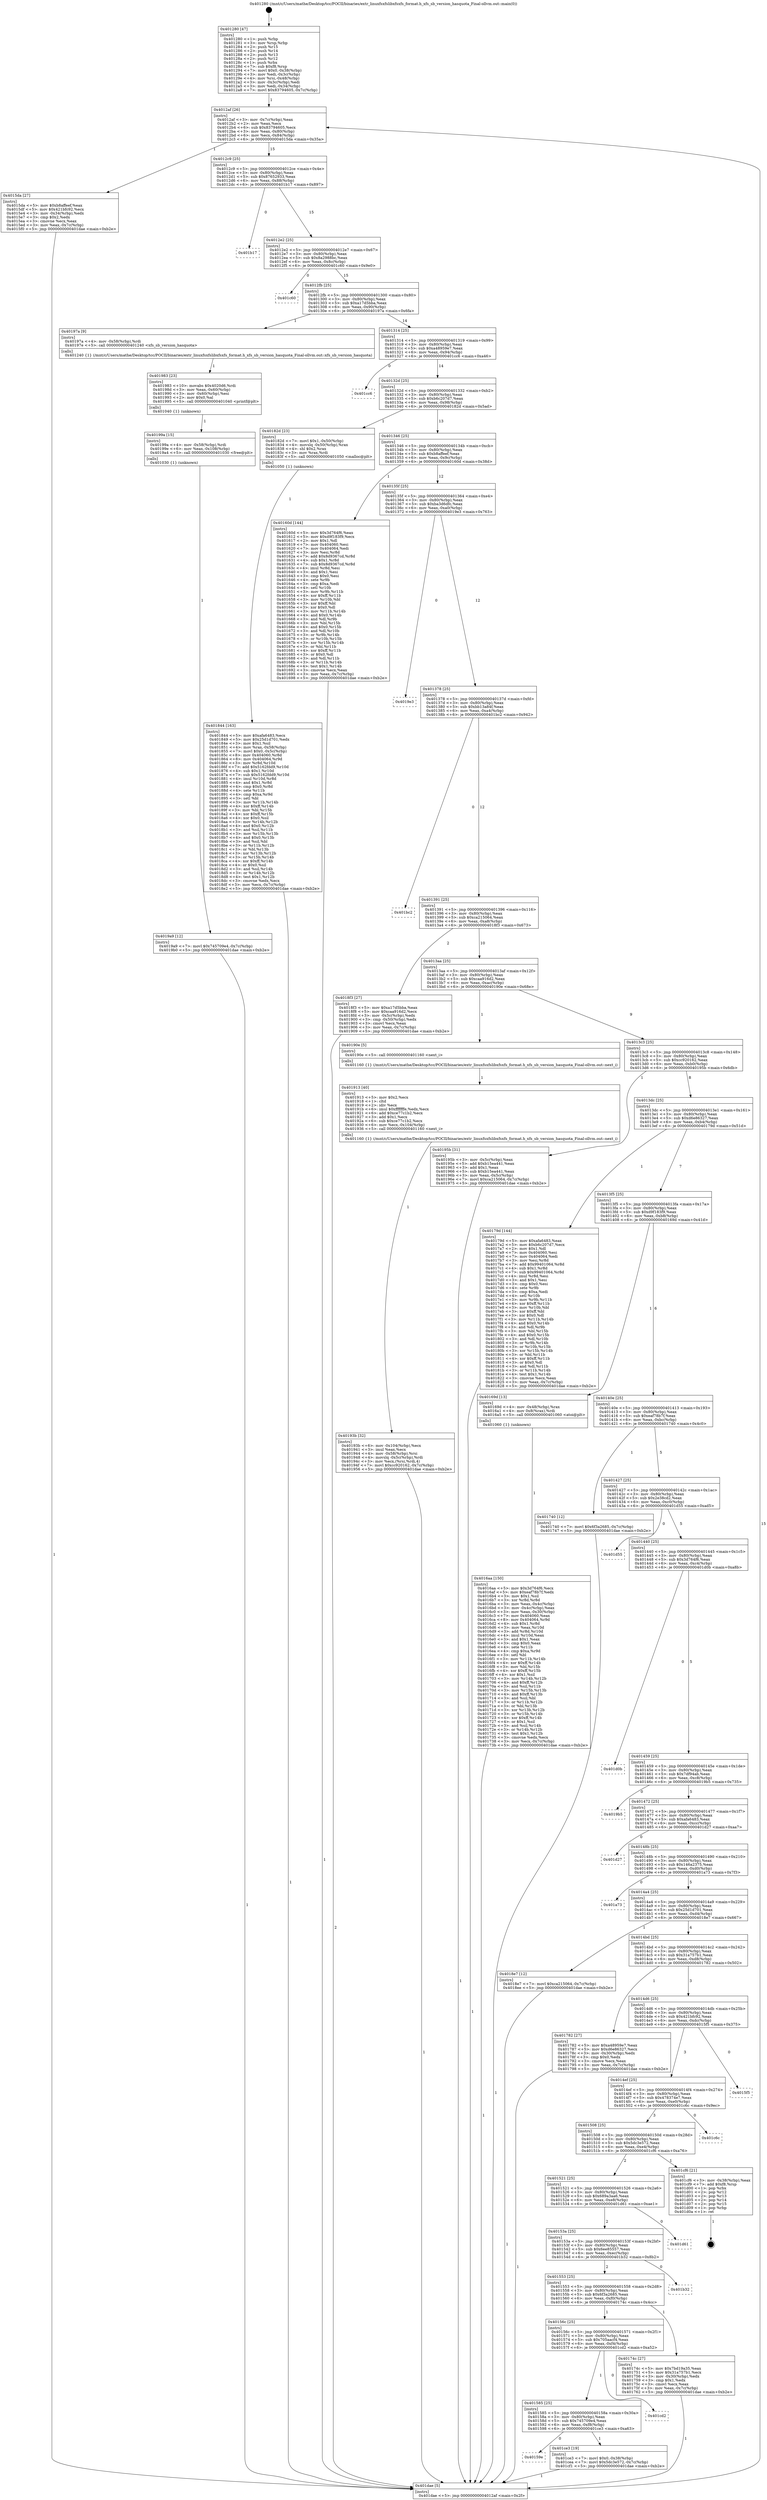 digraph "0x401280" {
  label = "0x401280 (/mnt/c/Users/mathe/Desktop/tcc/POCII/binaries/extr_linuxfsxfslibxfsxfs_format.h_xfs_sb_version_hasquota_Final-ollvm.out::main(0))"
  labelloc = "t"
  node[shape=record]

  Entry [label="",width=0.3,height=0.3,shape=circle,fillcolor=black,style=filled]
  "0x4012af" [label="{
     0x4012af [26]\l
     | [instrs]\l
     &nbsp;&nbsp;0x4012af \<+3\>: mov -0x7c(%rbp),%eax\l
     &nbsp;&nbsp;0x4012b2 \<+2\>: mov %eax,%ecx\l
     &nbsp;&nbsp;0x4012b4 \<+6\>: sub $0x83794605,%ecx\l
     &nbsp;&nbsp;0x4012ba \<+3\>: mov %eax,-0x80(%rbp)\l
     &nbsp;&nbsp;0x4012bd \<+6\>: mov %ecx,-0x84(%rbp)\l
     &nbsp;&nbsp;0x4012c3 \<+6\>: je 00000000004015da \<main+0x35a\>\l
  }"]
  "0x4015da" [label="{
     0x4015da [27]\l
     | [instrs]\l
     &nbsp;&nbsp;0x4015da \<+5\>: mov $0xb8affeef,%eax\l
     &nbsp;&nbsp;0x4015df \<+5\>: mov $0x421bfc92,%ecx\l
     &nbsp;&nbsp;0x4015e4 \<+3\>: mov -0x34(%rbp),%edx\l
     &nbsp;&nbsp;0x4015e7 \<+3\>: cmp $0x2,%edx\l
     &nbsp;&nbsp;0x4015ea \<+3\>: cmovne %ecx,%eax\l
     &nbsp;&nbsp;0x4015ed \<+3\>: mov %eax,-0x7c(%rbp)\l
     &nbsp;&nbsp;0x4015f0 \<+5\>: jmp 0000000000401dae \<main+0xb2e\>\l
  }"]
  "0x4012c9" [label="{
     0x4012c9 [25]\l
     | [instrs]\l
     &nbsp;&nbsp;0x4012c9 \<+5\>: jmp 00000000004012ce \<main+0x4e\>\l
     &nbsp;&nbsp;0x4012ce \<+3\>: mov -0x80(%rbp),%eax\l
     &nbsp;&nbsp;0x4012d1 \<+5\>: sub $0x87652933,%eax\l
     &nbsp;&nbsp;0x4012d6 \<+6\>: mov %eax,-0x88(%rbp)\l
     &nbsp;&nbsp;0x4012dc \<+6\>: je 0000000000401b17 \<main+0x897\>\l
  }"]
  "0x401dae" [label="{
     0x401dae [5]\l
     | [instrs]\l
     &nbsp;&nbsp;0x401dae \<+5\>: jmp 00000000004012af \<main+0x2f\>\l
  }"]
  "0x401280" [label="{
     0x401280 [47]\l
     | [instrs]\l
     &nbsp;&nbsp;0x401280 \<+1\>: push %rbp\l
     &nbsp;&nbsp;0x401281 \<+3\>: mov %rsp,%rbp\l
     &nbsp;&nbsp;0x401284 \<+2\>: push %r15\l
     &nbsp;&nbsp;0x401286 \<+2\>: push %r14\l
     &nbsp;&nbsp;0x401288 \<+2\>: push %r13\l
     &nbsp;&nbsp;0x40128a \<+2\>: push %r12\l
     &nbsp;&nbsp;0x40128c \<+1\>: push %rbx\l
     &nbsp;&nbsp;0x40128d \<+7\>: sub $0xf8,%rsp\l
     &nbsp;&nbsp;0x401294 \<+7\>: movl $0x0,-0x38(%rbp)\l
     &nbsp;&nbsp;0x40129b \<+3\>: mov %edi,-0x3c(%rbp)\l
     &nbsp;&nbsp;0x40129e \<+4\>: mov %rsi,-0x48(%rbp)\l
     &nbsp;&nbsp;0x4012a2 \<+3\>: mov -0x3c(%rbp),%edi\l
     &nbsp;&nbsp;0x4012a5 \<+3\>: mov %edi,-0x34(%rbp)\l
     &nbsp;&nbsp;0x4012a8 \<+7\>: movl $0x83794605,-0x7c(%rbp)\l
  }"]
  Exit [label="",width=0.3,height=0.3,shape=circle,fillcolor=black,style=filled,peripheries=2]
  "0x401b17" [label="{
     0x401b17\l
  }", style=dashed]
  "0x4012e2" [label="{
     0x4012e2 [25]\l
     | [instrs]\l
     &nbsp;&nbsp;0x4012e2 \<+5\>: jmp 00000000004012e7 \<main+0x67\>\l
     &nbsp;&nbsp;0x4012e7 \<+3\>: mov -0x80(%rbp),%eax\l
     &nbsp;&nbsp;0x4012ea \<+5\>: sub $0x8a2988bc,%eax\l
     &nbsp;&nbsp;0x4012ef \<+6\>: mov %eax,-0x8c(%rbp)\l
     &nbsp;&nbsp;0x4012f5 \<+6\>: je 0000000000401c60 \<main+0x9e0\>\l
  }"]
  "0x40159e" [label="{
     0x40159e\l
  }", style=dashed]
  "0x401c60" [label="{
     0x401c60\l
  }", style=dashed]
  "0x4012fb" [label="{
     0x4012fb [25]\l
     | [instrs]\l
     &nbsp;&nbsp;0x4012fb \<+5\>: jmp 0000000000401300 \<main+0x80\>\l
     &nbsp;&nbsp;0x401300 \<+3\>: mov -0x80(%rbp),%eax\l
     &nbsp;&nbsp;0x401303 \<+5\>: sub $0xa17d5bba,%eax\l
     &nbsp;&nbsp;0x401308 \<+6\>: mov %eax,-0x90(%rbp)\l
     &nbsp;&nbsp;0x40130e \<+6\>: je 000000000040197a \<main+0x6fa\>\l
  }"]
  "0x401ce3" [label="{
     0x401ce3 [19]\l
     | [instrs]\l
     &nbsp;&nbsp;0x401ce3 \<+7\>: movl $0x0,-0x38(%rbp)\l
     &nbsp;&nbsp;0x401cea \<+7\>: movl $0x5dc3e572,-0x7c(%rbp)\l
     &nbsp;&nbsp;0x401cf1 \<+5\>: jmp 0000000000401dae \<main+0xb2e\>\l
  }"]
  "0x40197a" [label="{
     0x40197a [9]\l
     | [instrs]\l
     &nbsp;&nbsp;0x40197a \<+4\>: mov -0x58(%rbp),%rdi\l
     &nbsp;&nbsp;0x40197e \<+5\>: call 0000000000401240 \<xfs_sb_version_hasquota\>\l
     | [calls]\l
     &nbsp;&nbsp;0x401240 \{1\} (/mnt/c/Users/mathe/Desktop/tcc/POCII/binaries/extr_linuxfsxfslibxfsxfs_format.h_xfs_sb_version_hasquota_Final-ollvm.out::xfs_sb_version_hasquota)\l
  }"]
  "0x401314" [label="{
     0x401314 [25]\l
     | [instrs]\l
     &nbsp;&nbsp;0x401314 \<+5\>: jmp 0000000000401319 \<main+0x99\>\l
     &nbsp;&nbsp;0x401319 \<+3\>: mov -0x80(%rbp),%eax\l
     &nbsp;&nbsp;0x40131c \<+5\>: sub $0xa48959e7,%eax\l
     &nbsp;&nbsp;0x401321 \<+6\>: mov %eax,-0x94(%rbp)\l
     &nbsp;&nbsp;0x401327 \<+6\>: je 0000000000401cc6 \<main+0xa46\>\l
  }"]
  "0x401585" [label="{
     0x401585 [25]\l
     | [instrs]\l
     &nbsp;&nbsp;0x401585 \<+5\>: jmp 000000000040158a \<main+0x30a\>\l
     &nbsp;&nbsp;0x40158a \<+3\>: mov -0x80(%rbp),%eax\l
     &nbsp;&nbsp;0x40158d \<+5\>: sub $0x745709e4,%eax\l
     &nbsp;&nbsp;0x401592 \<+6\>: mov %eax,-0xf8(%rbp)\l
     &nbsp;&nbsp;0x401598 \<+6\>: je 0000000000401ce3 \<main+0xa63\>\l
  }"]
  "0x401cc6" [label="{
     0x401cc6\l
  }", style=dashed]
  "0x40132d" [label="{
     0x40132d [25]\l
     | [instrs]\l
     &nbsp;&nbsp;0x40132d \<+5\>: jmp 0000000000401332 \<main+0xb2\>\l
     &nbsp;&nbsp;0x401332 \<+3\>: mov -0x80(%rbp),%eax\l
     &nbsp;&nbsp;0x401335 \<+5\>: sub $0xb6c207d7,%eax\l
     &nbsp;&nbsp;0x40133a \<+6\>: mov %eax,-0x98(%rbp)\l
     &nbsp;&nbsp;0x401340 \<+6\>: je 000000000040182d \<main+0x5ad\>\l
  }"]
  "0x401cd2" [label="{
     0x401cd2\l
  }", style=dashed]
  "0x40182d" [label="{
     0x40182d [23]\l
     | [instrs]\l
     &nbsp;&nbsp;0x40182d \<+7\>: movl $0x1,-0x50(%rbp)\l
     &nbsp;&nbsp;0x401834 \<+4\>: movslq -0x50(%rbp),%rax\l
     &nbsp;&nbsp;0x401838 \<+4\>: shl $0x2,%rax\l
     &nbsp;&nbsp;0x40183c \<+3\>: mov %rax,%rdi\l
     &nbsp;&nbsp;0x40183f \<+5\>: call 0000000000401050 \<malloc@plt\>\l
     | [calls]\l
     &nbsp;&nbsp;0x401050 \{1\} (unknown)\l
  }"]
  "0x401346" [label="{
     0x401346 [25]\l
     | [instrs]\l
     &nbsp;&nbsp;0x401346 \<+5\>: jmp 000000000040134b \<main+0xcb\>\l
     &nbsp;&nbsp;0x40134b \<+3\>: mov -0x80(%rbp),%eax\l
     &nbsp;&nbsp;0x40134e \<+5\>: sub $0xb8affeef,%eax\l
     &nbsp;&nbsp;0x401353 \<+6\>: mov %eax,-0x9c(%rbp)\l
     &nbsp;&nbsp;0x401359 \<+6\>: je 000000000040160d \<main+0x38d\>\l
  }"]
  "0x4019a9" [label="{
     0x4019a9 [12]\l
     | [instrs]\l
     &nbsp;&nbsp;0x4019a9 \<+7\>: movl $0x745709e4,-0x7c(%rbp)\l
     &nbsp;&nbsp;0x4019b0 \<+5\>: jmp 0000000000401dae \<main+0xb2e\>\l
  }"]
  "0x40160d" [label="{
     0x40160d [144]\l
     | [instrs]\l
     &nbsp;&nbsp;0x40160d \<+5\>: mov $0x3d764f6,%eax\l
     &nbsp;&nbsp;0x401612 \<+5\>: mov $0xd9f183f9,%ecx\l
     &nbsp;&nbsp;0x401617 \<+2\>: mov $0x1,%dl\l
     &nbsp;&nbsp;0x401619 \<+7\>: mov 0x404060,%esi\l
     &nbsp;&nbsp;0x401620 \<+7\>: mov 0x404064,%edi\l
     &nbsp;&nbsp;0x401627 \<+3\>: mov %esi,%r8d\l
     &nbsp;&nbsp;0x40162a \<+7\>: add $0x8d9367cd,%r8d\l
     &nbsp;&nbsp;0x401631 \<+4\>: sub $0x1,%r8d\l
     &nbsp;&nbsp;0x401635 \<+7\>: sub $0x8d9367cd,%r8d\l
     &nbsp;&nbsp;0x40163c \<+4\>: imul %r8d,%esi\l
     &nbsp;&nbsp;0x401640 \<+3\>: and $0x1,%esi\l
     &nbsp;&nbsp;0x401643 \<+3\>: cmp $0x0,%esi\l
     &nbsp;&nbsp;0x401646 \<+4\>: sete %r9b\l
     &nbsp;&nbsp;0x40164a \<+3\>: cmp $0xa,%edi\l
     &nbsp;&nbsp;0x40164d \<+4\>: setl %r10b\l
     &nbsp;&nbsp;0x401651 \<+3\>: mov %r9b,%r11b\l
     &nbsp;&nbsp;0x401654 \<+4\>: xor $0xff,%r11b\l
     &nbsp;&nbsp;0x401658 \<+3\>: mov %r10b,%bl\l
     &nbsp;&nbsp;0x40165b \<+3\>: xor $0xff,%bl\l
     &nbsp;&nbsp;0x40165e \<+3\>: xor $0x0,%dl\l
     &nbsp;&nbsp;0x401661 \<+3\>: mov %r11b,%r14b\l
     &nbsp;&nbsp;0x401664 \<+4\>: and $0x0,%r14b\l
     &nbsp;&nbsp;0x401668 \<+3\>: and %dl,%r9b\l
     &nbsp;&nbsp;0x40166b \<+3\>: mov %bl,%r15b\l
     &nbsp;&nbsp;0x40166e \<+4\>: and $0x0,%r15b\l
     &nbsp;&nbsp;0x401672 \<+3\>: and %dl,%r10b\l
     &nbsp;&nbsp;0x401675 \<+3\>: or %r9b,%r14b\l
     &nbsp;&nbsp;0x401678 \<+3\>: or %r10b,%r15b\l
     &nbsp;&nbsp;0x40167b \<+3\>: xor %r15b,%r14b\l
     &nbsp;&nbsp;0x40167e \<+3\>: or %bl,%r11b\l
     &nbsp;&nbsp;0x401681 \<+4\>: xor $0xff,%r11b\l
     &nbsp;&nbsp;0x401685 \<+3\>: or $0x0,%dl\l
     &nbsp;&nbsp;0x401688 \<+3\>: and %dl,%r11b\l
     &nbsp;&nbsp;0x40168b \<+3\>: or %r11b,%r14b\l
     &nbsp;&nbsp;0x40168e \<+4\>: test $0x1,%r14b\l
     &nbsp;&nbsp;0x401692 \<+3\>: cmovne %ecx,%eax\l
     &nbsp;&nbsp;0x401695 \<+3\>: mov %eax,-0x7c(%rbp)\l
     &nbsp;&nbsp;0x401698 \<+5\>: jmp 0000000000401dae \<main+0xb2e\>\l
  }"]
  "0x40135f" [label="{
     0x40135f [25]\l
     | [instrs]\l
     &nbsp;&nbsp;0x40135f \<+5\>: jmp 0000000000401364 \<main+0xe4\>\l
     &nbsp;&nbsp;0x401364 \<+3\>: mov -0x80(%rbp),%eax\l
     &nbsp;&nbsp;0x401367 \<+5\>: sub $0xba3d6dfc,%eax\l
     &nbsp;&nbsp;0x40136c \<+6\>: mov %eax,-0xa0(%rbp)\l
     &nbsp;&nbsp;0x401372 \<+6\>: je 00000000004019e3 \<main+0x763\>\l
  }"]
  "0x40199a" [label="{
     0x40199a [15]\l
     | [instrs]\l
     &nbsp;&nbsp;0x40199a \<+4\>: mov -0x58(%rbp),%rdi\l
     &nbsp;&nbsp;0x40199e \<+6\>: mov %eax,-0x108(%rbp)\l
     &nbsp;&nbsp;0x4019a4 \<+5\>: call 0000000000401030 \<free@plt\>\l
     | [calls]\l
     &nbsp;&nbsp;0x401030 \{1\} (unknown)\l
  }"]
  "0x4019e3" [label="{
     0x4019e3\l
  }", style=dashed]
  "0x401378" [label="{
     0x401378 [25]\l
     | [instrs]\l
     &nbsp;&nbsp;0x401378 \<+5\>: jmp 000000000040137d \<main+0xfd\>\l
     &nbsp;&nbsp;0x40137d \<+3\>: mov -0x80(%rbp),%eax\l
     &nbsp;&nbsp;0x401380 \<+5\>: sub $0xbb13a84f,%eax\l
     &nbsp;&nbsp;0x401385 \<+6\>: mov %eax,-0xa4(%rbp)\l
     &nbsp;&nbsp;0x40138b \<+6\>: je 0000000000401bc2 \<main+0x942\>\l
  }"]
  "0x401983" [label="{
     0x401983 [23]\l
     | [instrs]\l
     &nbsp;&nbsp;0x401983 \<+10\>: movabs $0x4020d6,%rdi\l
     &nbsp;&nbsp;0x40198d \<+3\>: mov %eax,-0x60(%rbp)\l
     &nbsp;&nbsp;0x401990 \<+3\>: mov -0x60(%rbp),%esi\l
     &nbsp;&nbsp;0x401993 \<+2\>: mov $0x0,%al\l
     &nbsp;&nbsp;0x401995 \<+5\>: call 0000000000401040 \<printf@plt\>\l
     | [calls]\l
     &nbsp;&nbsp;0x401040 \{1\} (unknown)\l
  }"]
  "0x401bc2" [label="{
     0x401bc2\l
  }", style=dashed]
  "0x401391" [label="{
     0x401391 [25]\l
     | [instrs]\l
     &nbsp;&nbsp;0x401391 \<+5\>: jmp 0000000000401396 \<main+0x116\>\l
     &nbsp;&nbsp;0x401396 \<+3\>: mov -0x80(%rbp),%eax\l
     &nbsp;&nbsp;0x401399 \<+5\>: sub $0xca215064,%eax\l
     &nbsp;&nbsp;0x40139e \<+6\>: mov %eax,-0xa8(%rbp)\l
     &nbsp;&nbsp;0x4013a4 \<+6\>: je 00000000004018f3 \<main+0x673\>\l
  }"]
  "0x40193b" [label="{
     0x40193b [32]\l
     | [instrs]\l
     &nbsp;&nbsp;0x40193b \<+6\>: mov -0x104(%rbp),%ecx\l
     &nbsp;&nbsp;0x401941 \<+3\>: imul %eax,%ecx\l
     &nbsp;&nbsp;0x401944 \<+4\>: mov -0x58(%rbp),%rsi\l
     &nbsp;&nbsp;0x401948 \<+4\>: movslq -0x5c(%rbp),%rdi\l
     &nbsp;&nbsp;0x40194c \<+3\>: mov %ecx,(%rsi,%rdi,4)\l
     &nbsp;&nbsp;0x40194f \<+7\>: movl $0xcc920162,-0x7c(%rbp)\l
     &nbsp;&nbsp;0x401956 \<+5\>: jmp 0000000000401dae \<main+0xb2e\>\l
  }"]
  "0x4018f3" [label="{
     0x4018f3 [27]\l
     | [instrs]\l
     &nbsp;&nbsp;0x4018f3 \<+5\>: mov $0xa17d5bba,%eax\l
     &nbsp;&nbsp;0x4018f8 \<+5\>: mov $0xcaa916d2,%ecx\l
     &nbsp;&nbsp;0x4018fd \<+3\>: mov -0x5c(%rbp),%edx\l
     &nbsp;&nbsp;0x401900 \<+3\>: cmp -0x50(%rbp),%edx\l
     &nbsp;&nbsp;0x401903 \<+3\>: cmovl %ecx,%eax\l
     &nbsp;&nbsp;0x401906 \<+3\>: mov %eax,-0x7c(%rbp)\l
     &nbsp;&nbsp;0x401909 \<+5\>: jmp 0000000000401dae \<main+0xb2e\>\l
  }"]
  "0x4013aa" [label="{
     0x4013aa [25]\l
     | [instrs]\l
     &nbsp;&nbsp;0x4013aa \<+5\>: jmp 00000000004013af \<main+0x12f\>\l
     &nbsp;&nbsp;0x4013af \<+3\>: mov -0x80(%rbp),%eax\l
     &nbsp;&nbsp;0x4013b2 \<+5\>: sub $0xcaa916d2,%eax\l
     &nbsp;&nbsp;0x4013b7 \<+6\>: mov %eax,-0xac(%rbp)\l
     &nbsp;&nbsp;0x4013bd \<+6\>: je 000000000040190e \<main+0x68e\>\l
  }"]
  "0x401913" [label="{
     0x401913 [40]\l
     | [instrs]\l
     &nbsp;&nbsp;0x401913 \<+5\>: mov $0x2,%ecx\l
     &nbsp;&nbsp;0x401918 \<+1\>: cltd\l
     &nbsp;&nbsp;0x401919 \<+2\>: idiv %ecx\l
     &nbsp;&nbsp;0x40191b \<+6\>: imul $0xfffffffe,%edx,%ecx\l
     &nbsp;&nbsp;0x401921 \<+6\>: add $0xce77c1b2,%ecx\l
     &nbsp;&nbsp;0x401927 \<+3\>: add $0x1,%ecx\l
     &nbsp;&nbsp;0x40192a \<+6\>: sub $0xce77c1b2,%ecx\l
     &nbsp;&nbsp;0x401930 \<+6\>: mov %ecx,-0x104(%rbp)\l
     &nbsp;&nbsp;0x401936 \<+5\>: call 0000000000401160 \<next_i\>\l
     | [calls]\l
     &nbsp;&nbsp;0x401160 \{1\} (/mnt/c/Users/mathe/Desktop/tcc/POCII/binaries/extr_linuxfsxfslibxfsxfs_format.h_xfs_sb_version_hasquota_Final-ollvm.out::next_i)\l
  }"]
  "0x40190e" [label="{
     0x40190e [5]\l
     | [instrs]\l
     &nbsp;&nbsp;0x40190e \<+5\>: call 0000000000401160 \<next_i\>\l
     | [calls]\l
     &nbsp;&nbsp;0x401160 \{1\} (/mnt/c/Users/mathe/Desktop/tcc/POCII/binaries/extr_linuxfsxfslibxfsxfs_format.h_xfs_sb_version_hasquota_Final-ollvm.out::next_i)\l
  }"]
  "0x4013c3" [label="{
     0x4013c3 [25]\l
     | [instrs]\l
     &nbsp;&nbsp;0x4013c3 \<+5\>: jmp 00000000004013c8 \<main+0x148\>\l
     &nbsp;&nbsp;0x4013c8 \<+3\>: mov -0x80(%rbp),%eax\l
     &nbsp;&nbsp;0x4013cb \<+5\>: sub $0xcc920162,%eax\l
     &nbsp;&nbsp;0x4013d0 \<+6\>: mov %eax,-0xb0(%rbp)\l
     &nbsp;&nbsp;0x4013d6 \<+6\>: je 000000000040195b \<main+0x6db\>\l
  }"]
  "0x401844" [label="{
     0x401844 [163]\l
     | [instrs]\l
     &nbsp;&nbsp;0x401844 \<+5\>: mov $0xafa6483,%ecx\l
     &nbsp;&nbsp;0x401849 \<+5\>: mov $0x25d1d701,%edx\l
     &nbsp;&nbsp;0x40184e \<+3\>: mov $0x1,%sil\l
     &nbsp;&nbsp;0x401851 \<+4\>: mov %rax,-0x58(%rbp)\l
     &nbsp;&nbsp;0x401855 \<+7\>: movl $0x0,-0x5c(%rbp)\l
     &nbsp;&nbsp;0x40185c \<+8\>: mov 0x404060,%r8d\l
     &nbsp;&nbsp;0x401864 \<+8\>: mov 0x404064,%r9d\l
     &nbsp;&nbsp;0x40186c \<+3\>: mov %r8d,%r10d\l
     &nbsp;&nbsp;0x40186f \<+7\>: add $0x5162fdd9,%r10d\l
     &nbsp;&nbsp;0x401876 \<+4\>: sub $0x1,%r10d\l
     &nbsp;&nbsp;0x40187a \<+7\>: sub $0x5162fdd9,%r10d\l
     &nbsp;&nbsp;0x401881 \<+4\>: imul %r10d,%r8d\l
     &nbsp;&nbsp;0x401885 \<+4\>: and $0x1,%r8d\l
     &nbsp;&nbsp;0x401889 \<+4\>: cmp $0x0,%r8d\l
     &nbsp;&nbsp;0x40188d \<+4\>: sete %r11b\l
     &nbsp;&nbsp;0x401891 \<+4\>: cmp $0xa,%r9d\l
     &nbsp;&nbsp;0x401895 \<+3\>: setl %bl\l
     &nbsp;&nbsp;0x401898 \<+3\>: mov %r11b,%r14b\l
     &nbsp;&nbsp;0x40189b \<+4\>: xor $0xff,%r14b\l
     &nbsp;&nbsp;0x40189f \<+3\>: mov %bl,%r15b\l
     &nbsp;&nbsp;0x4018a2 \<+4\>: xor $0xff,%r15b\l
     &nbsp;&nbsp;0x4018a6 \<+4\>: xor $0x0,%sil\l
     &nbsp;&nbsp;0x4018aa \<+3\>: mov %r14b,%r12b\l
     &nbsp;&nbsp;0x4018ad \<+4\>: and $0x0,%r12b\l
     &nbsp;&nbsp;0x4018b1 \<+3\>: and %sil,%r11b\l
     &nbsp;&nbsp;0x4018b4 \<+3\>: mov %r15b,%r13b\l
     &nbsp;&nbsp;0x4018b7 \<+4\>: and $0x0,%r13b\l
     &nbsp;&nbsp;0x4018bb \<+3\>: and %sil,%bl\l
     &nbsp;&nbsp;0x4018be \<+3\>: or %r11b,%r12b\l
     &nbsp;&nbsp;0x4018c1 \<+3\>: or %bl,%r13b\l
     &nbsp;&nbsp;0x4018c4 \<+3\>: xor %r13b,%r12b\l
     &nbsp;&nbsp;0x4018c7 \<+3\>: or %r15b,%r14b\l
     &nbsp;&nbsp;0x4018ca \<+4\>: xor $0xff,%r14b\l
     &nbsp;&nbsp;0x4018ce \<+4\>: or $0x0,%sil\l
     &nbsp;&nbsp;0x4018d2 \<+3\>: and %sil,%r14b\l
     &nbsp;&nbsp;0x4018d5 \<+3\>: or %r14b,%r12b\l
     &nbsp;&nbsp;0x4018d8 \<+4\>: test $0x1,%r12b\l
     &nbsp;&nbsp;0x4018dc \<+3\>: cmovne %edx,%ecx\l
     &nbsp;&nbsp;0x4018df \<+3\>: mov %ecx,-0x7c(%rbp)\l
     &nbsp;&nbsp;0x4018e2 \<+5\>: jmp 0000000000401dae \<main+0xb2e\>\l
  }"]
  "0x40195b" [label="{
     0x40195b [31]\l
     | [instrs]\l
     &nbsp;&nbsp;0x40195b \<+3\>: mov -0x5c(%rbp),%eax\l
     &nbsp;&nbsp;0x40195e \<+5\>: add $0xb15ea441,%eax\l
     &nbsp;&nbsp;0x401963 \<+3\>: add $0x1,%eax\l
     &nbsp;&nbsp;0x401966 \<+5\>: sub $0xb15ea441,%eax\l
     &nbsp;&nbsp;0x40196b \<+3\>: mov %eax,-0x5c(%rbp)\l
     &nbsp;&nbsp;0x40196e \<+7\>: movl $0xca215064,-0x7c(%rbp)\l
     &nbsp;&nbsp;0x401975 \<+5\>: jmp 0000000000401dae \<main+0xb2e\>\l
  }"]
  "0x4013dc" [label="{
     0x4013dc [25]\l
     | [instrs]\l
     &nbsp;&nbsp;0x4013dc \<+5\>: jmp 00000000004013e1 \<main+0x161\>\l
     &nbsp;&nbsp;0x4013e1 \<+3\>: mov -0x80(%rbp),%eax\l
     &nbsp;&nbsp;0x4013e4 \<+5\>: sub $0xd6e86327,%eax\l
     &nbsp;&nbsp;0x4013e9 \<+6\>: mov %eax,-0xb4(%rbp)\l
     &nbsp;&nbsp;0x4013ef \<+6\>: je 000000000040179d \<main+0x51d\>\l
  }"]
  "0x40156c" [label="{
     0x40156c [25]\l
     | [instrs]\l
     &nbsp;&nbsp;0x40156c \<+5\>: jmp 0000000000401571 \<main+0x2f1\>\l
     &nbsp;&nbsp;0x401571 \<+3\>: mov -0x80(%rbp),%eax\l
     &nbsp;&nbsp;0x401574 \<+5\>: sub $0x705aacf4,%eax\l
     &nbsp;&nbsp;0x401579 \<+6\>: mov %eax,-0xf4(%rbp)\l
     &nbsp;&nbsp;0x40157f \<+6\>: je 0000000000401cd2 \<main+0xa52\>\l
  }"]
  "0x40179d" [label="{
     0x40179d [144]\l
     | [instrs]\l
     &nbsp;&nbsp;0x40179d \<+5\>: mov $0xafa6483,%eax\l
     &nbsp;&nbsp;0x4017a2 \<+5\>: mov $0xb6c207d7,%ecx\l
     &nbsp;&nbsp;0x4017a7 \<+2\>: mov $0x1,%dl\l
     &nbsp;&nbsp;0x4017a9 \<+7\>: mov 0x404060,%esi\l
     &nbsp;&nbsp;0x4017b0 \<+7\>: mov 0x404064,%edi\l
     &nbsp;&nbsp;0x4017b7 \<+3\>: mov %esi,%r8d\l
     &nbsp;&nbsp;0x4017ba \<+7\>: add $0x99401064,%r8d\l
     &nbsp;&nbsp;0x4017c1 \<+4\>: sub $0x1,%r8d\l
     &nbsp;&nbsp;0x4017c5 \<+7\>: sub $0x99401064,%r8d\l
     &nbsp;&nbsp;0x4017cc \<+4\>: imul %r8d,%esi\l
     &nbsp;&nbsp;0x4017d0 \<+3\>: and $0x1,%esi\l
     &nbsp;&nbsp;0x4017d3 \<+3\>: cmp $0x0,%esi\l
     &nbsp;&nbsp;0x4017d6 \<+4\>: sete %r9b\l
     &nbsp;&nbsp;0x4017da \<+3\>: cmp $0xa,%edi\l
     &nbsp;&nbsp;0x4017dd \<+4\>: setl %r10b\l
     &nbsp;&nbsp;0x4017e1 \<+3\>: mov %r9b,%r11b\l
     &nbsp;&nbsp;0x4017e4 \<+4\>: xor $0xff,%r11b\l
     &nbsp;&nbsp;0x4017e8 \<+3\>: mov %r10b,%bl\l
     &nbsp;&nbsp;0x4017eb \<+3\>: xor $0xff,%bl\l
     &nbsp;&nbsp;0x4017ee \<+3\>: xor $0x0,%dl\l
     &nbsp;&nbsp;0x4017f1 \<+3\>: mov %r11b,%r14b\l
     &nbsp;&nbsp;0x4017f4 \<+4\>: and $0x0,%r14b\l
     &nbsp;&nbsp;0x4017f8 \<+3\>: and %dl,%r9b\l
     &nbsp;&nbsp;0x4017fb \<+3\>: mov %bl,%r15b\l
     &nbsp;&nbsp;0x4017fe \<+4\>: and $0x0,%r15b\l
     &nbsp;&nbsp;0x401802 \<+3\>: and %dl,%r10b\l
     &nbsp;&nbsp;0x401805 \<+3\>: or %r9b,%r14b\l
     &nbsp;&nbsp;0x401808 \<+3\>: or %r10b,%r15b\l
     &nbsp;&nbsp;0x40180b \<+3\>: xor %r15b,%r14b\l
     &nbsp;&nbsp;0x40180e \<+3\>: or %bl,%r11b\l
     &nbsp;&nbsp;0x401811 \<+4\>: xor $0xff,%r11b\l
     &nbsp;&nbsp;0x401815 \<+3\>: or $0x0,%dl\l
     &nbsp;&nbsp;0x401818 \<+3\>: and %dl,%r11b\l
     &nbsp;&nbsp;0x40181b \<+3\>: or %r11b,%r14b\l
     &nbsp;&nbsp;0x40181e \<+4\>: test $0x1,%r14b\l
     &nbsp;&nbsp;0x401822 \<+3\>: cmovne %ecx,%eax\l
     &nbsp;&nbsp;0x401825 \<+3\>: mov %eax,-0x7c(%rbp)\l
     &nbsp;&nbsp;0x401828 \<+5\>: jmp 0000000000401dae \<main+0xb2e\>\l
  }"]
  "0x4013f5" [label="{
     0x4013f5 [25]\l
     | [instrs]\l
     &nbsp;&nbsp;0x4013f5 \<+5\>: jmp 00000000004013fa \<main+0x17a\>\l
     &nbsp;&nbsp;0x4013fa \<+3\>: mov -0x80(%rbp),%eax\l
     &nbsp;&nbsp;0x4013fd \<+5\>: sub $0xd9f183f9,%eax\l
     &nbsp;&nbsp;0x401402 \<+6\>: mov %eax,-0xb8(%rbp)\l
     &nbsp;&nbsp;0x401408 \<+6\>: je 000000000040169d \<main+0x41d\>\l
  }"]
  "0x40174c" [label="{
     0x40174c [27]\l
     | [instrs]\l
     &nbsp;&nbsp;0x40174c \<+5\>: mov $0x7bd19a35,%eax\l
     &nbsp;&nbsp;0x401751 \<+5\>: mov $0x31a757b1,%ecx\l
     &nbsp;&nbsp;0x401756 \<+3\>: mov -0x30(%rbp),%edx\l
     &nbsp;&nbsp;0x401759 \<+3\>: cmp $0x1,%edx\l
     &nbsp;&nbsp;0x40175c \<+3\>: cmovl %ecx,%eax\l
     &nbsp;&nbsp;0x40175f \<+3\>: mov %eax,-0x7c(%rbp)\l
     &nbsp;&nbsp;0x401762 \<+5\>: jmp 0000000000401dae \<main+0xb2e\>\l
  }"]
  "0x40169d" [label="{
     0x40169d [13]\l
     | [instrs]\l
     &nbsp;&nbsp;0x40169d \<+4\>: mov -0x48(%rbp),%rax\l
     &nbsp;&nbsp;0x4016a1 \<+4\>: mov 0x8(%rax),%rdi\l
     &nbsp;&nbsp;0x4016a5 \<+5\>: call 0000000000401060 \<atoi@plt\>\l
     | [calls]\l
     &nbsp;&nbsp;0x401060 \{1\} (unknown)\l
  }"]
  "0x40140e" [label="{
     0x40140e [25]\l
     | [instrs]\l
     &nbsp;&nbsp;0x40140e \<+5\>: jmp 0000000000401413 \<main+0x193\>\l
     &nbsp;&nbsp;0x401413 \<+3\>: mov -0x80(%rbp),%eax\l
     &nbsp;&nbsp;0x401416 \<+5\>: sub $0xeaf78b7f,%eax\l
     &nbsp;&nbsp;0x40141b \<+6\>: mov %eax,-0xbc(%rbp)\l
     &nbsp;&nbsp;0x401421 \<+6\>: je 0000000000401740 \<main+0x4c0\>\l
  }"]
  "0x4016aa" [label="{
     0x4016aa [150]\l
     | [instrs]\l
     &nbsp;&nbsp;0x4016aa \<+5\>: mov $0x3d764f6,%ecx\l
     &nbsp;&nbsp;0x4016af \<+5\>: mov $0xeaf78b7f,%edx\l
     &nbsp;&nbsp;0x4016b4 \<+3\>: mov $0x1,%sil\l
     &nbsp;&nbsp;0x4016b7 \<+3\>: xor %r8d,%r8d\l
     &nbsp;&nbsp;0x4016ba \<+3\>: mov %eax,-0x4c(%rbp)\l
     &nbsp;&nbsp;0x4016bd \<+3\>: mov -0x4c(%rbp),%eax\l
     &nbsp;&nbsp;0x4016c0 \<+3\>: mov %eax,-0x30(%rbp)\l
     &nbsp;&nbsp;0x4016c3 \<+7\>: mov 0x404060,%eax\l
     &nbsp;&nbsp;0x4016ca \<+8\>: mov 0x404064,%r9d\l
     &nbsp;&nbsp;0x4016d2 \<+4\>: sub $0x1,%r8d\l
     &nbsp;&nbsp;0x4016d6 \<+3\>: mov %eax,%r10d\l
     &nbsp;&nbsp;0x4016d9 \<+3\>: add %r8d,%r10d\l
     &nbsp;&nbsp;0x4016dc \<+4\>: imul %r10d,%eax\l
     &nbsp;&nbsp;0x4016e0 \<+3\>: and $0x1,%eax\l
     &nbsp;&nbsp;0x4016e3 \<+3\>: cmp $0x0,%eax\l
     &nbsp;&nbsp;0x4016e6 \<+4\>: sete %r11b\l
     &nbsp;&nbsp;0x4016ea \<+4\>: cmp $0xa,%r9d\l
     &nbsp;&nbsp;0x4016ee \<+3\>: setl %bl\l
     &nbsp;&nbsp;0x4016f1 \<+3\>: mov %r11b,%r14b\l
     &nbsp;&nbsp;0x4016f4 \<+4\>: xor $0xff,%r14b\l
     &nbsp;&nbsp;0x4016f8 \<+3\>: mov %bl,%r15b\l
     &nbsp;&nbsp;0x4016fb \<+4\>: xor $0xff,%r15b\l
     &nbsp;&nbsp;0x4016ff \<+4\>: xor $0x1,%sil\l
     &nbsp;&nbsp;0x401703 \<+3\>: mov %r14b,%r12b\l
     &nbsp;&nbsp;0x401706 \<+4\>: and $0xff,%r12b\l
     &nbsp;&nbsp;0x40170a \<+3\>: and %sil,%r11b\l
     &nbsp;&nbsp;0x40170d \<+3\>: mov %r15b,%r13b\l
     &nbsp;&nbsp;0x401710 \<+4\>: and $0xff,%r13b\l
     &nbsp;&nbsp;0x401714 \<+3\>: and %sil,%bl\l
     &nbsp;&nbsp;0x401717 \<+3\>: or %r11b,%r12b\l
     &nbsp;&nbsp;0x40171a \<+3\>: or %bl,%r13b\l
     &nbsp;&nbsp;0x40171d \<+3\>: xor %r13b,%r12b\l
     &nbsp;&nbsp;0x401720 \<+3\>: or %r15b,%r14b\l
     &nbsp;&nbsp;0x401723 \<+4\>: xor $0xff,%r14b\l
     &nbsp;&nbsp;0x401727 \<+4\>: or $0x1,%sil\l
     &nbsp;&nbsp;0x40172b \<+3\>: and %sil,%r14b\l
     &nbsp;&nbsp;0x40172e \<+3\>: or %r14b,%r12b\l
     &nbsp;&nbsp;0x401731 \<+4\>: test $0x1,%r12b\l
     &nbsp;&nbsp;0x401735 \<+3\>: cmovne %edx,%ecx\l
     &nbsp;&nbsp;0x401738 \<+3\>: mov %ecx,-0x7c(%rbp)\l
     &nbsp;&nbsp;0x40173b \<+5\>: jmp 0000000000401dae \<main+0xb2e\>\l
  }"]
  "0x401553" [label="{
     0x401553 [25]\l
     | [instrs]\l
     &nbsp;&nbsp;0x401553 \<+5\>: jmp 0000000000401558 \<main+0x2d8\>\l
     &nbsp;&nbsp;0x401558 \<+3\>: mov -0x80(%rbp),%eax\l
     &nbsp;&nbsp;0x40155b \<+5\>: sub $0x6f3a2685,%eax\l
     &nbsp;&nbsp;0x401560 \<+6\>: mov %eax,-0xf0(%rbp)\l
     &nbsp;&nbsp;0x401566 \<+6\>: je 000000000040174c \<main+0x4cc\>\l
  }"]
  "0x401740" [label="{
     0x401740 [12]\l
     | [instrs]\l
     &nbsp;&nbsp;0x401740 \<+7\>: movl $0x6f3a2685,-0x7c(%rbp)\l
     &nbsp;&nbsp;0x401747 \<+5\>: jmp 0000000000401dae \<main+0xb2e\>\l
  }"]
  "0x401427" [label="{
     0x401427 [25]\l
     | [instrs]\l
     &nbsp;&nbsp;0x401427 \<+5\>: jmp 000000000040142c \<main+0x1ac\>\l
     &nbsp;&nbsp;0x40142c \<+3\>: mov -0x80(%rbp),%eax\l
     &nbsp;&nbsp;0x40142f \<+5\>: sub $0x2e38cd2,%eax\l
     &nbsp;&nbsp;0x401434 \<+6\>: mov %eax,-0xc0(%rbp)\l
     &nbsp;&nbsp;0x40143a \<+6\>: je 0000000000401d55 \<main+0xad5\>\l
  }"]
  "0x401b32" [label="{
     0x401b32\l
  }", style=dashed]
  "0x401d55" [label="{
     0x401d55\l
  }", style=dashed]
  "0x401440" [label="{
     0x401440 [25]\l
     | [instrs]\l
     &nbsp;&nbsp;0x401440 \<+5\>: jmp 0000000000401445 \<main+0x1c5\>\l
     &nbsp;&nbsp;0x401445 \<+3\>: mov -0x80(%rbp),%eax\l
     &nbsp;&nbsp;0x401448 \<+5\>: sub $0x3d764f6,%eax\l
     &nbsp;&nbsp;0x40144d \<+6\>: mov %eax,-0xc4(%rbp)\l
     &nbsp;&nbsp;0x401453 \<+6\>: je 0000000000401d0b \<main+0xa8b\>\l
  }"]
  "0x40153a" [label="{
     0x40153a [25]\l
     | [instrs]\l
     &nbsp;&nbsp;0x40153a \<+5\>: jmp 000000000040153f \<main+0x2bf\>\l
     &nbsp;&nbsp;0x40153f \<+3\>: mov -0x80(%rbp),%eax\l
     &nbsp;&nbsp;0x401542 \<+5\>: sub $0x6ee85557,%eax\l
     &nbsp;&nbsp;0x401547 \<+6\>: mov %eax,-0xec(%rbp)\l
     &nbsp;&nbsp;0x40154d \<+6\>: je 0000000000401b32 \<main+0x8b2\>\l
  }"]
  "0x401d0b" [label="{
     0x401d0b\l
  }", style=dashed]
  "0x401459" [label="{
     0x401459 [25]\l
     | [instrs]\l
     &nbsp;&nbsp;0x401459 \<+5\>: jmp 000000000040145e \<main+0x1de\>\l
     &nbsp;&nbsp;0x40145e \<+3\>: mov -0x80(%rbp),%eax\l
     &nbsp;&nbsp;0x401461 \<+5\>: sub $0x7df94ab,%eax\l
     &nbsp;&nbsp;0x401466 \<+6\>: mov %eax,-0xc8(%rbp)\l
     &nbsp;&nbsp;0x40146c \<+6\>: je 00000000004019b5 \<main+0x735\>\l
  }"]
  "0x401d61" [label="{
     0x401d61\l
  }", style=dashed]
  "0x4019b5" [label="{
     0x4019b5\l
  }", style=dashed]
  "0x401472" [label="{
     0x401472 [25]\l
     | [instrs]\l
     &nbsp;&nbsp;0x401472 \<+5\>: jmp 0000000000401477 \<main+0x1f7\>\l
     &nbsp;&nbsp;0x401477 \<+3\>: mov -0x80(%rbp),%eax\l
     &nbsp;&nbsp;0x40147a \<+5\>: sub $0xafa6483,%eax\l
     &nbsp;&nbsp;0x40147f \<+6\>: mov %eax,-0xcc(%rbp)\l
     &nbsp;&nbsp;0x401485 \<+6\>: je 0000000000401d27 \<main+0xaa7\>\l
  }"]
  "0x401521" [label="{
     0x401521 [25]\l
     | [instrs]\l
     &nbsp;&nbsp;0x401521 \<+5\>: jmp 0000000000401526 \<main+0x2a6\>\l
     &nbsp;&nbsp;0x401526 \<+3\>: mov -0x80(%rbp),%eax\l
     &nbsp;&nbsp;0x401529 \<+5\>: sub $0x689a3aa6,%eax\l
     &nbsp;&nbsp;0x40152e \<+6\>: mov %eax,-0xe8(%rbp)\l
     &nbsp;&nbsp;0x401534 \<+6\>: je 0000000000401d61 \<main+0xae1\>\l
  }"]
  "0x401d27" [label="{
     0x401d27\l
  }", style=dashed]
  "0x40148b" [label="{
     0x40148b [25]\l
     | [instrs]\l
     &nbsp;&nbsp;0x40148b \<+5\>: jmp 0000000000401490 \<main+0x210\>\l
     &nbsp;&nbsp;0x401490 \<+3\>: mov -0x80(%rbp),%eax\l
     &nbsp;&nbsp;0x401493 \<+5\>: sub $0x146a2375,%eax\l
     &nbsp;&nbsp;0x401498 \<+6\>: mov %eax,-0xd0(%rbp)\l
     &nbsp;&nbsp;0x40149e \<+6\>: je 0000000000401a73 \<main+0x7f3\>\l
  }"]
  "0x401cf6" [label="{
     0x401cf6 [21]\l
     | [instrs]\l
     &nbsp;&nbsp;0x401cf6 \<+3\>: mov -0x38(%rbp),%eax\l
     &nbsp;&nbsp;0x401cf9 \<+7\>: add $0xf8,%rsp\l
     &nbsp;&nbsp;0x401d00 \<+1\>: pop %rbx\l
     &nbsp;&nbsp;0x401d01 \<+2\>: pop %r12\l
     &nbsp;&nbsp;0x401d03 \<+2\>: pop %r13\l
     &nbsp;&nbsp;0x401d05 \<+2\>: pop %r14\l
     &nbsp;&nbsp;0x401d07 \<+2\>: pop %r15\l
     &nbsp;&nbsp;0x401d09 \<+1\>: pop %rbp\l
     &nbsp;&nbsp;0x401d0a \<+1\>: ret\l
  }"]
  "0x401a73" [label="{
     0x401a73\l
  }", style=dashed]
  "0x4014a4" [label="{
     0x4014a4 [25]\l
     | [instrs]\l
     &nbsp;&nbsp;0x4014a4 \<+5\>: jmp 00000000004014a9 \<main+0x229\>\l
     &nbsp;&nbsp;0x4014a9 \<+3\>: mov -0x80(%rbp),%eax\l
     &nbsp;&nbsp;0x4014ac \<+5\>: sub $0x25d1d701,%eax\l
     &nbsp;&nbsp;0x4014b1 \<+6\>: mov %eax,-0xd4(%rbp)\l
     &nbsp;&nbsp;0x4014b7 \<+6\>: je 00000000004018e7 \<main+0x667\>\l
  }"]
  "0x401508" [label="{
     0x401508 [25]\l
     | [instrs]\l
     &nbsp;&nbsp;0x401508 \<+5\>: jmp 000000000040150d \<main+0x28d\>\l
     &nbsp;&nbsp;0x40150d \<+3\>: mov -0x80(%rbp),%eax\l
     &nbsp;&nbsp;0x401510 \<+5\>: sub $0x5dc3e572,%eax\l
     &nbsp;&nbsp;0x401515 \<+6\>: mov %eax,-0xe4(%rbp)\l
     &nbsp;&nbsp;0x40151b \<+6\>: je 0000000000401cf6 \<main+0xa76\>\l
  }"]
  "0x4018e7" [label="{
     0x4018e7 [12]\l
     | [instrs]\l
     &nbsp;&nbsp;0x4018e7 \<+7\>: movl $0xca215064,-0x7c(%rbp)\l
     &nbsp;&nbsp;0x4018ee \<+5\>: jmp 0000000000401dae \<main+0xb2e\>\l
  }"]
  "0x4014bd" [label="{
     0x4014bd [25]\l
     | [instrs]\l
     &nbsp;&nbsp;0x4014bd \<+5\>: jmp 00000000004014c2 \<main+0x242\>\l
     &nbsp;&nbsp;0x4014c2 \<+3\>: mov -0x80(%rbp),%eax\l
     &nbsp;&nbsp;0x4014c5 \<+5\>: sub $0x31a757b1,%eax\l
     &nbsp;&nbsp;0x4014ca \<+6\>: mov %eax,-0xd8(%rbp)\l
     &nbsp;&nbsp;0x4014d0 \<+6\>: je 0000000000401782 \<main+0x502\>\l
  }"]
  "0x401c6c" [label="{
     0x401c6c\l
  }", style=dashed]
  "0x401782" [label="{
     0x401782 [27]\l
     | [instrs]\l
     &nbsp;&nbsp;0x401782 \<+5\>: mov $0xa48959e7,%eax\l
     &nbsp;&nbsp;0x401787 \<+5\>: mov $0xd6e86327,%ecx\l
     &nbsp;&nbsp;0x40178c \<+3\>: mov -0x30(%rbp),%edx\l
     &nbsp;&nbsp;0x40178f \<+3\>: cmp $0x0,%edx\l
     &nbsp;&nbsp;0x401792 \<+3\>: cmove %ecx,%eax\l
     &nbsp;&nbsp;0x401795 \<+3\>: mov %eax,-0x7c(%rbp)\l
     &nbsp;&nbsp;0x401798 \<+5\>: jmp 0000000000401dae \<main+0xb2e\>\l
  }"]
  "0x4014d6" [label="{
     0x4014d6 [25]\l
     | [instrs]\l
     &nbsp;&nbsp;0x4014d6 \<+5\>: jmp 00000000004014db \<main+0x25b\>\l
     &nbsp;&nbsp;0x4014db \<+3\>: mov -0x80(%rbp),%eax\l
     &nbsp;&nbsp;0x4014de \<+5\>: sub $0x421bfc92,%eax\l
     &nbsp;&nbsp;0x4014e3 \<+6\>: mov %eax,-0xdc(%rbp)\l
     &nbsp;&nbsp;0x4014e9 \<+6\>: je 00000000004015f5 \<main+0x375\>\l
  }"]
  "0x4014ef" [label="{
     0x4014ef [25]\l
     | [instrs]\l
     &nbsp;&nbsp;0x4014ef \<+5\>: jmp 00000000004014f4 \<main+0x274\>\l
     &nbsp;&nbsp;0x4014f4 \<+3\>: mov -0x80(%rbp),%eax\l
     &nbsp;&nbsp;0x4014f7 \<+5\>: sub $0x478374e7,%eax\l
     &nbsp;&nbsp;0x4014fc \<+6\>: mov %eax,-0xe0(%rbp)\l
     &nbsp;&nbsp;0x401502 \<+6\>: je 0000000000401c6c \<main+0x9ec\>\l
  }"]
  "0x4015f5" [label="{
     0x4015f5\l
  }", style=dashed]
  Entry -> "0x401280" [label=" 1"]
  "0x4012af" -> "0x4015da" [label=" 1"]
  "0x4012af" -> "0x4012c9" [label=" 15"]
  "0x4015da" -> "0x401dae" [label=" 1"]
  "0x401280" -> "0x4012af" [label=" 1"]
  "0x401dae" -> "0x4012af" [label=" 15"]
  "0x401cf6" -> Exit [label=" 1"]
  "0x4012c9" -> "0x401b17" [label=" 0"]
  "0x4012c9" -> "0x4012e2" [label=" 15"]
  "0x401ce3" -> "0x401dae" [label=" 1"]
  "0x4012e2" -> "0x401c60" [label=" 0"]
  "0x4012e2" -> "0x4012fb" [label=" 15"]
  "0x401585" -> "0x40159e" [label=" 0"]
  "0x4012fb" -> "0x40197a" [label=" 1"]
  "0x4012fb" -> "0x401314" [label=" 14"]
  "0x401585" -> "0x401ce3" [label=" 1"]
  "0x401314" -> "0x401cc6" [label=" 0"]
  "0x401314" -> "0x40132d" [label=" 14"]
  "0x40156c" -> "0x401585" [label=" 1"]
  "0x40132d" -> "0x40182d" [label=" 1"]
  "0x40132d" -> "0x401346" [label=" 13"]
  "0x40156c" -> "0x401cd2" [label=" 0"]
  "0x401346" -> "0x40160d" [label=" 1"]
  "0x401346" -> "0x40135f" [label=" 12"]
  "0x40160d" -> "0x401dae" [label=" 1"]
  "0x4019a9" -> "0x401dae" [label=" 1"]
  "0x40135f" -> "0x4019e3" [label=" 0"]
  "0x40135f" -> "0x401378" [label=" 12"]
  "0x40199a" -> "0x4019a9" [label=" 1"]
  "0x401378" -> "0x401bc2" [label=" 0"]
  "0x401378" -> "0x401391" [label=" 12"]
  "0x401983" -> "0x40199a" [label=" 1"]
  "0x401391" -> "0x4018f3" [label=" 2"]
  "0x401391" -> "0x4013aa" [label=" 10"]
  "0x40197a" -> "0x401983" [label=" 1"]
  "0x4013aa" -> "0x40190e" [label=" 1"]
  "0x4013aa" -> "0x4013c3" [label=" 9"]
  "0x40195b" -> "0x401dae" [label=" 1"]
  "0x4013c3" -> "0x40195b" [label=" 1"]
  "0x4013c3" -> "0x4013dc" [label=" 8"]
  "0x40193b" -> "0x401dae" [label=" 1"]
  "0x4013dc" -> "0x40179d" [label=" 1"]
  "0x4013dc" -> "0x4013f5" [label=" 7"]
  "0x401913" -> "0x40193b" [label=" 1"]
  "0x4013f5" -> "0x40169d" [label=" 1"]
  "0x4013f5" -> "0x40140e" [label=" 6"]
  "0x40169d" -> "0x4016aa" [label=" 1"]
  "0x4016aa" -> "0x401dae" [label=" 1"]
  "0x40190e" -> "0x401913" [label=" 1"]
  "0x40140e" -> "0x401740" [label=" 1"]
  "0x40140e" -> "0x401427" [label=" 5"]
  "0x401740" -> "0x401dae" [label=" 1"]
  "0x4018e7" -> "0x401dae" [label=" 1"]
  "0x401427" -> "0x401d55" [label=" 0"]
  "0x401427" -> "0x401440" [label=" 5"]
  "0x401844" -> "0x401dae" [label=" 1"]
  "0x401440" -> "0x401d0b" [label=" 0"]
  "0x401440" -> "0x401459" [label=" 5"]
  "0x40179d" -> "0x401dae" [label=" 1"]
  "0x401459" -> "0x4019b5" [label=" 0"]
  "0x401459" -> "0x401472" [label=" 5"]
  "0x401782" -> "0x401dae" [label=" 1"]
  "0x401472" -> "0x401d27" [label=" 0"]
  "0x401472" -> "0x40148b" [label=" 5"]
  "0x401553" -> "0x40156c" [label=" 1"]
  "0x40148b" -> "0x401a73" [label=" 0"]
  "0x40148b" -> "0x4014a4" [label=" 5"]
  "0x401553" -> "0x40174c" [label=" 1"]
  "0x4014a4" -> "0x4018e7" [label=" 1"]
  "0x4014a4" -> "0x4014bd" [label=" 4"]
  "0x40153a" -> "0x401553" [label=" 2"]
  "0x4014bd" -> "0x401782" [label=" 1"]
  "0x4014bd" -> "0x4014d6" [label=" 3"]
  "0x40153a" -> "0x401b32" [label=" 0"]
  "0x4014d6" -> "0x4015f5" [label=" 0"]
  "0x4014d6" -> "0x4014ef" [label=" 3"]
  "0x40182d" -> "0x401844" [label=" 1"]
  "0x4014ef" -> "0x401c6c" [label=" 0"]
  "0x4014ef" -> "0x401508" [label=" 3"]
  "0x4018f3" -> "0x401dae" [label=" 2"]
  "0x401508" -> "0x401cf6" [label=" 1"]
  "0x401508" -> "0x401521" [label=" 2"]
  "0x40174c" -> "0x401dae" [label=" 1"]
  "0x401521" -> "0x401d61" [label=" 0"]
  "0x401521" -> "0x40153a" [label=" 2"]
}
